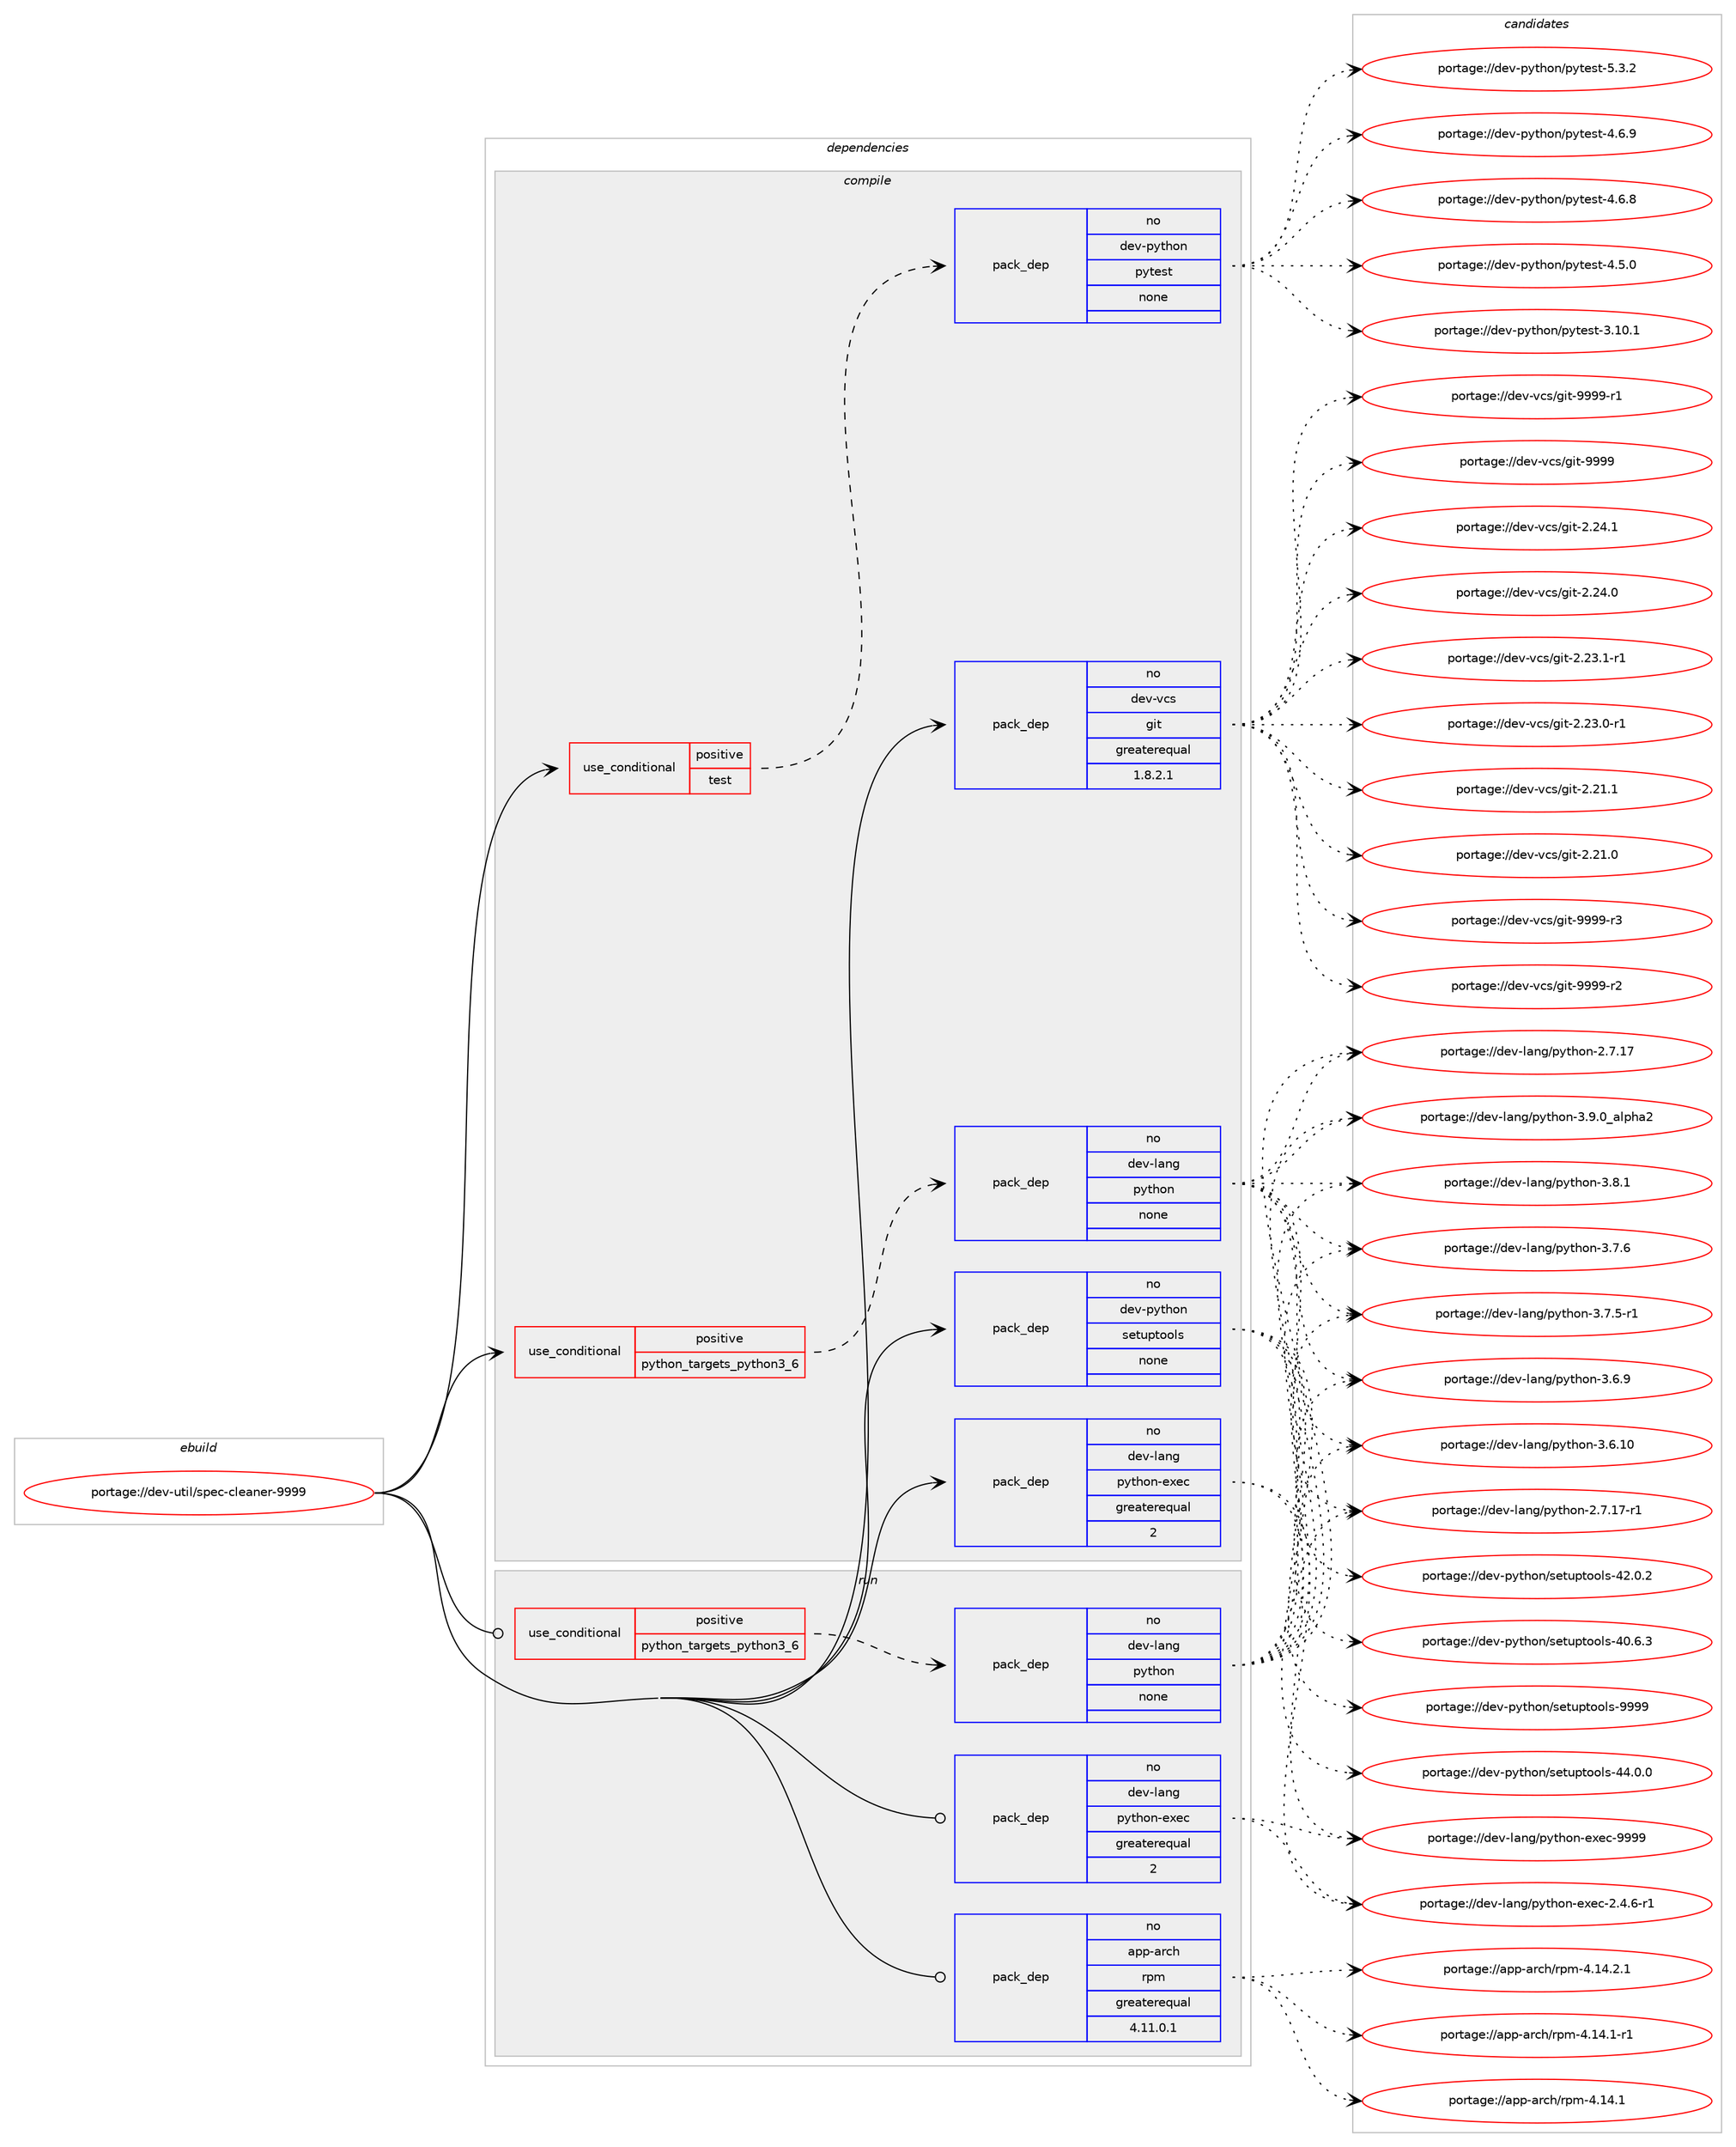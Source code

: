 digraph prolog {

# *************
# Graph options
# *************

newrank=true;
concentrate=true;
compound=true;
graph [rankdir=LR,fontname=Helvetica,fontsize=10,ranksep=1.5];#, ranksep=2.5, nodesep=0.2];
edge  [arrowhead=vee];
node  [fontname=Helvetica,fontsize=10];

# **********
# The ebuild
# **********

subgraph cluster_leftcol {
color=gray;
label=<<i>ebuild</i>>;
id [label="portage://dev-util/spec-cleaner-9999", color=red, width=4, href="../dev-util/spec-cleaner-9999.svg"];
}

# ****************
# The dependencies
# ****************

subgraph cluster_midcol {
color=gray;
label=<<i>dependencies</i>>;
subgraph cluster_compile {
fillcolor="#eeeeee";
style=filled;
label=<<i>compile</i>>;
subgraph cond61572 {
dependency297183 [label=<<TABLE BORDER="0" CELLBORDER="1" CELLSPACING="0" CELLPADDING="4"><TR><TD ROWSPAN="3" CELLPADDING="10">use_conditional</TD></TR><TR><TD>positive</TD></TR><TR><TD>python_targets_python3_6</TD></TR></TABLE>>, shape=none, color=red];
subgraph pack231027 {
dependency297184 [label=<<TABLE BORDER="0" CELLBORDER="1" CELLSPACING="0" CELLPADDING="4" WIDTH="220"><TR><TD ROWSPAN="6" CELLPADDING="30">pack_dep</TD></TR><TR><TD WIDTH="110">no</TD></TR><TR><TD>dev-lang</TD></TR><TR><TD>python</TD></TR><TR><TD>none</TD></TR><TR><TD></TD></TR></TABLE>>, shape=none, color=blue];
}
dependency297183:e -> dependency297184:w [weight=20,style="dashed",arrowhead="vee"];
}
id:e -> dependency297183:w [weight=20,style="solid",arrowhead="vee"];
subgraph cond61573 {
dependency297185 [label=<<TABLE BORDER="0" CELLBORDER="1" CELLSPACING="0" CELLPADDING="4"><TR><TD ROWSPAN="3" CELLPADDING="10">use_conditional</TD></TR><TR><TD>positive</TD></TR><TR><TD>test</TD></TR></TABLE>>, shape=none, color=red];
subgraph pack231028 {
dependency297186 [label=<<TABLE BORDER="0" CELLBORDER="1" CELLSPACING="0" CELLPADDING="4" WIDTH="220"><TR><TD ROWSPAN="6" CELLPADDING="30">pack_dep</TD></TR><TR><TD WIDTH="110">no</TD></TR><TR><TD>dev-python</TD></TR><TR><TD>pytest</TD></TR><TR><TD>none</TD></TR><TR><TD></TD></TR></TABLE>>, shape=none, color=blue];
}
dependency297185:e -> dependency297186:w [weight=20,style="dashed",arrowhead="vee"];
}
id:e -> dependency297185:w [weight=20,style="solid",arrowhead="vee"];
subgraph pack231029 {
dependency297187 [label=<<TABLE BORDER="0" CELLBORDER="1" CELLSPACING="0" CELLPADDING="4" WIDTH="220"><TR><TD ROWSPAN="6" CELLPADDING="30">pack_dep</TD></TR><TR><TD WIDTH="110">no</TD></TR><TR><TD>dev-lang</TD></TR><TR><TD>python-exec</TD></TR><TR><TD>greaterequal</TD></TR><TR><TD>2</TD></TR></TABLE>>, shape=none, color=blue];
}
id:e -> dependency297187:w [weight=20,style="solid",arrowhead="vee"];
subgraph pack231030 {
dependency297188 [label=<<TABLE BORDER="0" CELLBORDER="1" CELLSPACING="0" CELLPADDING="4" WIDTH="220"><TR><TD ROWSPAN="6" CELLPADDING="30">pack_dep</TD></TR><TR><TD WIDTH="110">no</TD></TR><TR><TD>dev-python</TD></TR><TR><TD>setuptools</TD></TR><TR><TD>none</TD></TR><TR><TD></TD></TR></TABLE>>, shape=none, color=blue];
}
id:e -> dependency297188:w [weight=20,style="solid",arrowhead="vee"];
subgraph pack231031 {
dependency297189 [label=<<TABLE BORDER="0" CELLBORDER="1" CELLSPACING="0" CELLPADDING="4" WIDTH="220"><TR><TD ROWSPAN="6" CELLPADDING="30">pack_dep</TD></TR><TR><TD WIDTH="110">no</TD></TR><TR><TD>dev-vcs</TD></TR><TR><TD>git</TD></TR><TR><TD>greaterequal</TD></TR><TR><TD>1.8.2.1</TD></TR></TABLE>>, shape=none, color=blue];
}
id:e -> dependency297189:w [weight=20,style="solid",arrowhead="vee"];
}
subgraph cluster_compileandrun {
fillcolor="#eeeeee";
style=filled;
label=<<i>compile and run</i>>;
}
subgraph cluster_run {
fillcolor="#eeeeee";
style=filled;
label=<<i>run</i>>;
subgraph cond61574 {
dependency297190 [label=<<TABLE BORDER="0" CELLBORDER="1" CELLSPACING="0" CELLPADDING="4"><TR><TD ROWSPAN="3" CELLPADDING="10">use_conditional</TD></TR><TR><TD>positive</TD></TR><TR><TD>python_targets_python3_6</TD></TR></TABLE>>, shape=none, color=red];
subgraph pack231032 {
dependency297191 [label=<<TABLE BORDER="0" CELLBORDER="1" CELLSPACING="0" CELLPADDING="4" WIDTH="220"><TR><TD ROWSPAN="6" CELLPADDING="30">pack_dep</TD></TR><TR><TD WIDTH="110">no</TD></TR><TR><TD>dev-lang</TD></TR><TR><TD>python</TD></TR><TR><TD>none</TD></TR><TR><TD></TD></TR></TABLE>>, shape=none, color=blue];
}
dependency297190:e -> dependency297191:w [weight=20,style="dashed",arrowhead="vee"];
}
id:e -> dependency297190:w [weight=20,style="solid",arrowhead="odot"];
subgraph pack231033 {
dependency297192 [label=<<TABLE BORDER="0" CELLBORDER="1" CELLSPACING="0" CELLPADDING="4" WIDTH="220"><TR><TD ROWSPAN="6" CELLPADDING="30">pack_dep</TD></TR><TR><TD WIDTH="110">no</TD></TR><TR><TD>app-arch</TD></TR><TR><TD>rpm</TD></TR><TR><TD>greaterequal</TD></TR><TR><TD>4.11.0.1</TD></TR></TABLE>>, shape=none, color=blue];
}
id:e -> dependency297192:w [weight=20,style="solid",arrowhead="odot"];
subgraph pack231034 {
dependency297193 [label=<<TABLE BORDER="0" CELLBORDER="1" CELLSPACING="0" CELLPADDING="4" WIDTH="220"><TR><TD ROWSPAN="6" CELLPADDING="30">pack_dep</TD></TR><TR><TD WIDTH="110">no</TD></TR><TR><TD>dev-lang</TD></TR><TR><TD>python-exec</TD></TR><TR><TD>greaterequal</TD></TR><TR><TD>2</TD></TR></TABLE>>, shape=none, color=blue];
}
id:e -> dependency297193:w [weight=20,style="solid",arrowhead="odot"];
}
}

# **************
# The candidates
# **************

subgraph cluster_choices {
rank=same;
color=gray;
label=<<i>candidates</i>>;

subgraph choice231027 {
color=black;
nodesep=1;
choice10010111845108971101034711212111610411111045514657464895971081121049750 [label="portage://dev-lang/python-3.9.0_alpha2", color=red, width=4,href="../dev-lang/python-3.9.0_alpha2.svg"];
choice100101118451089711010347112121116104111110455146564649 [label="portage://dev-lang/python-3.8.1", color=red, width=4,href="../dev-lang/python-3.8.1.svg"];
choice100101118451089711010347112121116104111110455146554654 [label="portage://dev-lang/python-3.7.6", color=red, width=4,href="../dev-lang/python-3.7.6.svg"];
choice1001011184510897110103471121211161041111104551465546534511449 [label="portage://dev-lang/python-3.7.5-r1", color=red, width=4,href="../dev-lang/python-3.7.5-r1.svg"];
choice100101118451089711010347112121116104111110455146544657 [label="portage://dev-lang/python-3.6.9", color=red, width=4,href="../dev-lang/python-3.6.9.svg"];
choice10010111845108971101034711212111610411111045514654464948 [label="portage://dev-lang/python-3.6.10", color=red, width=4,href="../dev-lang/python-3.6.10.svg"];
choice100101118451089711010347112121116104111110455046554649554511449 [label="portage://dev-lang/python-2.7.17-r1", color=red, width=4,href="../dev-lang/python-2.7.17-r1.svg"];
choice10010111845108971101034711212111610411111045504655464955 [label="portage://dev-lang/python-2.7.17", color=red, width=4,href="../dev-lang/python-2.7.17.svg"];
dependency297184:e -> choice10010111845108971101034711212111610411111045514657464895971081121049750:w [style=dotted,weight="100"];
dependency297184:e -> choice100101118451089711010347112121116104111110455146564649:w [style=dotted,weight="100"];
dependency297184:e -> choice100101118451089711010347112121116104111110455146554654:w [style=dotted,weight="100"];
dependency297184:e -> choice1001011184510897110103471121211161041111104551465546534511449:w [style=dotted,weight="100"];
dependency297184:e -> choice100101118451089711010347112121116104111110455146544657:w [style=dotted,weight="100"];
dependency297184:e -> choice10010111845108971101034711212111610411111045514654464948:w [style=dotted,weight="100"];
dependency297184:e -> choice100101118451089711010347112121116104111110455046554649554511449:w [style=dotted,weight="100"];
dependency297184:e -> choice10010111845108971101034711212111610411111045504655464955:w [style=dotted,weight="100"];
}
subgraph choice231028 {
color=black;
nodesep=1;
choice1001011184511212111610411111047112121116101115116455346514650 [label="portage://dev-python/pytest-5.3.2", color=red, width=4,href="../dev-python/pytest-5.3.2.svg"];
choice1001011184511212111610411111047112121116101115116455246544657 [label="portage://dev-python/pytest-4.6.9", color=red, width=4,href="../dev-python/pytest-4.6.9.svg"];
choice1001011184511212111610411111047112121116101115116455246544656 [label="portage://dev-python/pytest-4.6.8", color=red, width=4,href="../dev-python/pytest-4.6.8.svg"];
choice1001011184511212111610411111047112121116101115116455246534648 [label="portage://dev-python/pytest-4.5.0", color=red, width=4,href="../dev-python/pytest-4.5.0.svg"];
choice100101118451121211161041111104711212111610111511645514649484649 [label="portage://dev-python/pytest-3.10.1", color=red, width=4,href="../dev-python/pytest-3.10.1.svg"];
dependency297186:e -> choice1001011184511212111610411111047112121116101115116455346514650:w [style=dotted,weight="100"];
dependency297186:e -> choice1001011184511212111610411111047112121116101115116455246544657:w [style=dotted,weight="100"];
dependency297186:e -> choice1001011184511212111610411111047112121116101115116455246544656:w [style=dotted,weight="100"];
dependency297186:e -> choice1001011184511212111610411111047112121116101115116455246534648:w [style=dotted,weight="100"];
dependency297186:e -> choice100101118451121211161041111104711212111610111511645514649484649:w [style=dotted,weight="100"];
}
subgraph choice231029 {
color=black;
nodesep=1;
choice10010111845108971101034711212111610411111045101120101994557575757 [label="portage://dev-lang/python-exec-9999", color=red, width=4,href="../dev-lang/python-exec-9999.svg"];
choice10010111845108971101034711212111610411111045101120101994550465246544511449 [label="portage://dev-lang/python-exec-2.4.6-r1", color=red, width=4,href="../dev-lang/python-exec-2.4.6-r1.svg"];
dependency297187:e -> choice10010111845108971101034711212111610411111045101120101994557575757:w [style=dotted,weight="100"];
dependency297187:e -> choice10010111845108971101034711212111610411111045101120101994550465246544511449:w [style=dotted,weight="100"];
}
subgraph choice231030 {
color=black;
nodesep=1;
choice10010111845112121116104111110471151011161171121161111111081154557575757 [label="portage://dev-python/setuptools-9999", color=red, width=4,href="../dev-python/setuptools-9999.svg"];
choice100101118451121211161041111104711510111611711211611111110811545525246484648 [label="portage://dev-python/setuptools-44.0.0", color=red, width=4,href="../dev-python/setuptools-44.0.0.svg"];
choice100101118451121211161041111104711510111611711211611111110811545525046484650 [label="portage://dev-python/setuptools-42.0.2", color=red, width=4,href="../dev-python/setuptools-42.0.2.svg"];
choice100101118451121211161041111104711510111611711211611111110811545524846544651 [label="portage://dev-python/setuptools-40.6.3", color=red, width=4,href="../dev-python/setuptools-40.6.3.svg"];
dependency297188:e -> choice10010111845112121116104111110471151011161171121161111111081154557575757:w [style=dotted,weight="100"];
dependency297188:e -> choice100101118451121211161041111104711510111611711211611111110811545525246484648:w [style=dotted,weight="100"];
dependency297188:e -> choice100101118451121211161041111104711510111611711211611111110811545525046484650:w [style=dotted,weight="100"];
dependency297188:e -> choice100101118451121211161041111104711510111611711211611111110811545524846544651:w [style=dotted,weight="100"];
}
subgraph choice231031 {
color=black;
nodesep=1;
choice10010111845118991154710310511645575757574511451 [label="portage://dev-vcs/git-9999-r3", color=red, width=4,href="../dev-vcs/git-9999-r3.svg"];
choice10010111845118991154710310511645575757574511450 [label="portage://dev-vcs/git-9999-r2", color=red, width=4,href="../dev-vcs/git-9999-r2.svg"];
choice10010111845118991154710310511645575757574511449 [label="portage://dev-vcs/git-9999-r1", color=red, width=4,href="../dev-vcs/git-9999-r1.svg"];
choice1001011184511899115471031051164557575757 [label="portage://dev-vcs/git-9999", color=red, width=4,href="../dev-vcs/git-9999.svg"];
choice10010111845118991154710310511645504650524649 [label="portage://dev-vcs/git-2.24.1", color=red, width=4,href="../dev-vcs/git-2.24.1.svg"];
choice10010111845118991154710310511645504650524648 [label="portage://dev-vcs/git-2.24.0", color=red, width=4,href="../dev-vcs/git-2.24.0.svg"];
choice100101118451189911547103105116455046505146494511449 [label="portage://dev-vcs/git-2.23.1-r1", color=red, width=4,href="../dev-vcs/git-2.23.1-r1.svg"];
choice100101118451189911547103105116455046505146484511449 [label="portage://dev-vcs/git-2.23.0-r1", color=red, width=4,href="../dev-vcs/git-2.23.0-r1.svg"];
choice10010111845118991154710310511645504650494649 [label="portage://dev-vcs/git-2.21.1", color=red, width=4,href="../dev-vcs/git-2.21.1.svg"];
choice10010111845118991154710310511645504650494648 [label="portage://dev-vcs/git-2.21.0", color=red, width=4,href="../dev-vcs/git-2.21.0.svg"];
dependency297189:e -> choice10010111845118991154710310511645575757574511451:w [style=dotted,weight="100"];
dependency297189:e -> choice10010111845118991154710310511645575757574511450:w [style=dotted,weight="100"];
dependency297189:e -> choice10010111845118991154710310511645575757574511449:w [style=dotted,weight="100"];
dependency297189:e -> choice1001011184511899115471031051164557575757:w [style=dotted,weight="100"];
dependency297189:e -> choice10010111845118991154710310511645504650524649:w [style=dotted,weight="100"];
dependency297189:e -> choice10010111845118991154710310511645504650524648:w [style=dotted,weight="100"];
dependency297189:e -> choice100101118451189911547103105116455046505146494511449:w [style=dotted,weight="100"];
dependency297189:e -> choice100101118451189911547103105116455046505146484511449:w [style=dotted,weight="100"];
dependency297189:e -> choice10010111845118991154710310511645504650494649:w [style=dotted,weight="100"];
dependency297189:e -> choice10010111845118991154710310511645504650494648:w [style=dotted,weight="100"];
}
subgraph choice231032 {
color=black;
nodesep=1;
choice10010111845108971101034711212111610411111045514657464895971081121049750 [label="portage://dev-lang/python-3.9.0_alpha2", color=red, width=4,href="../dev-lang/python-3.9.0_alpha2.svg"];
choice100101118451089711010347112121116104111110455146564649 [label="portage://dev-lang/python-3.8.1", color=red, width=4,href="../dev-lang/python-3.8.1.svg"];
choice100101118451089711010347112121116104111110455146554654 [label="portage://dev-lang/python-3.7.6", color=red, width=4,href="../dev-lang/python-3.7.6.svg"];
choice1001011184510897110103471121211161041111104551465546534511449 [label="portage://dev-lang/python-3.7.5-r1", color=red, width=4,href="../dev-lang/python-3.7.5-r1.svg"];
choice100101118451089711010347112121116104111110455146544657 [label="portage://dev-lang/python-3.6.9", color=red, width=4,href="../dev-lang/python-3.6.9.svg"];
choice10010111845108971101034711212111610411111045514654464948 [label="portage://dev-lang/python-3.6.10", color=red, width=4,href="../dev-lang/python-3.6.10.svg"];
choice100101118451089711010347112121116104111110455046554649554511449 [label="portage://dev-lang/python-2.7.17-r1", color=red, width=4,href="../dev-lang/python-2.7.17-r1.svg"];
choice10010111845108971101034711212111610411111045504655464955 [label="portage://dev-lang/python-2.7.17", color=red, width=4,href="../dev-lang/python-2.7.17.svg"];
dependency297191:e -> choice10010111845108971101034711212111610411111045514657464895971081121049750:w [style=dotted,weight="100"];
dependency297191:e -> choice100101118451089711010347112121116104111110455146564649:w [style=dotted,weight="100"];
dependency297191:e -> choice100101118451089711010347112121116104111110455146554654:w [style=dotted,weight="100"];
dependency297191:e -> choice1001011184510897110103471121211161041111104551465546534511449:w [style=dotted,weight="100"];
dependency297191:e -> choice100101118451089711010347112121116104111110455146544657:w [style=dotted,weight="100"];
dependency297191:e -> choice10010111845108971101034711212111610411111045514654464948:w [style=dotted,weight="100"];
dependency297191:e -> choice100101118451089711010347112121116104111110455046554649554511449:w [style=dotted,weight="100"];
dependency297191:e -> choice10010111845108971101034711212111610411111045504655464955:w [style=dotted,weight="100"];
}
subgraph choice231033 {
color=black;
nodesep=1;
choice9711211245971149910447114112109455246495246504649 [label="portage://app-arch/rpm-4.14.2.1", color=red, width=4,href="../app-arch/rpm-4.14.2.1.svg"];
choice9711211245971149910447114112109455246495246494511449 [label="portage://app-arch/rpm-4.14.1-r1", color=red, width=4,href="../app-arch/rpm-4.14.1-r1.svg"];
choice971121124597114991044711411210945524649524649 [label="portage://app-arch/rpm-4.14.1", color=red, width=4,href="../app-arch/rpm-4.14.1.svg"];
dependency297192:e -> choice9711211245971149910447114112109455246495246504649:w [style=dotted,weight="100"];
dependency297192:e -> choice9711211245971149910447114112109455246495246494511449:w [style=dotted,weight="100"];
dependency297192:e -> choice971121124597114991044711411210945524649524649:w [style=dotted,weight="100"];
}
subgraph choice231034 {
color=black;
nodesep=1;
choice10010111845108971101034711212111610411111045101120101994557575757 [label="portage://dev-lang/python-exec-9999", color=red, width=4,href="../dev-lang/python-exec-9999.svg"];
choice10010111845108971101034711212111610411111045101120101994550465246544511449 [label="portage://dev-lang/python-exec-2.4.6-r1", color=red, width=4,href="../dev-lang/python-exec-2.4.6-r1.svg"];
dependency297193:e -> choice10010111845108971101034711212111610411111045101120101994557575757:w [style=dotted,weight="100"];
dependency297193:e -> choice10010111845108971101034711212111610411111045101120101994550465246544511449:w [style=dotted,weight="100"];
}
}

}
